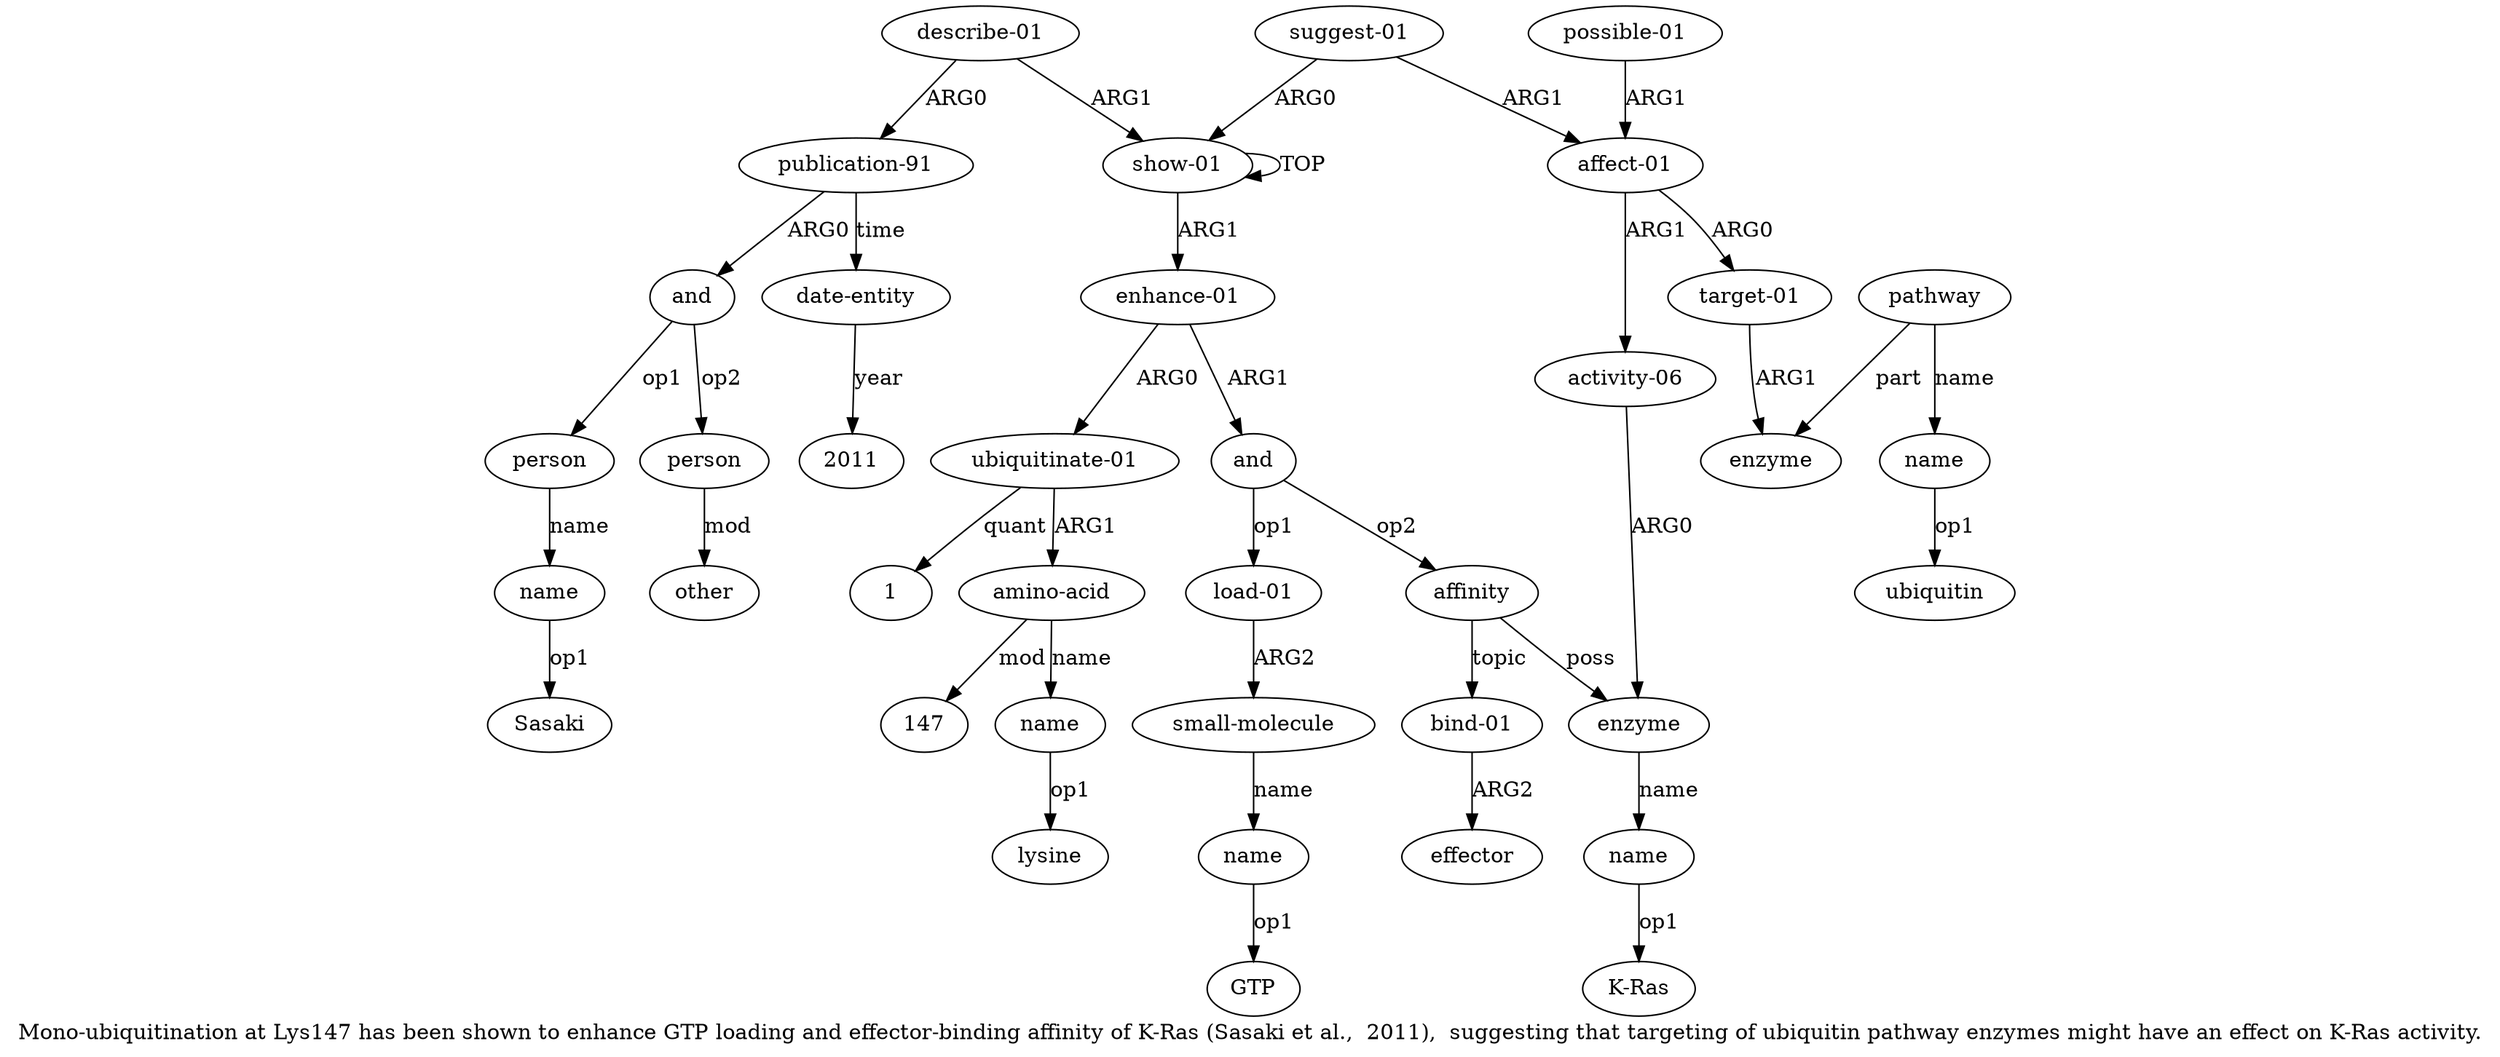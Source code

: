 digraph  {
	graph [label="Mono-ubiquitination at Lys147 has been shown to enhance GTP loading and effector-binding affinity of K-Ras (Sasaki et al.,  2011),  \
suggesting that targeting of ubiquitin pathway enzymes might have an effect on K-Ras activity."];
	node [label="\N"];
	a20	 [color=black,
		gold_ind=20,
		gold_label=other,
		label=other,
		test_ind=20,
		test_label=other];
	a21	 [color=black,
		gold_ind=21,
		gold_label="date-entity",
		label="date-entity",
		test_ind=21,
		test_label="date-entity"];
	"a21 2011"	 [color=black,
		gold_ind=-1,
		gold_label=2011,
		label=2011,
		test_ind=-1,
		test_label=2011];
	a21 -> "a21 2011" [key=0,
	color=black,
	gold_label=year,
	label=year,
	test_label=year];
a22 [color=black,
	gold_ind=22,
	gold_label="suggest-01",
	label="suggest-01",
	test_ind=22,
	test_label="suggest-01"];
a23 [color=black,
	gold_ind=23,
	gold_label="affect-01",
	label="affect-01",
	test_ind=23,
	test_label="affect-01"];
a22 -> a23 [key=0,
color=black,
gold_label=ARG1,
label=ARG1,
test_label=ARG1];
a0 [color=black,
gold_ind=0,
gold_label="show-01",
label="show-01",
test_ind=0,
test_label="show-01"];
a22 -> a0 [key=0,
color=black,
gold_label=ARG0,
label=ARG0,
test_label=ARG0];
a24 [color=black,
gold_ind=24,
gold_label="target-01",
label="target-01",
test_ind=24,
test_label="target-01"];
a23 -> a24 [key=0,
color=black,
gold_label=ARG0,
label=ARG0,
test_label=ARG0];
a28 [color=black,
gold_ind=28,
gold_label="activity-06",
label="activity-06",
test_ind=28,
test_label="activity-06"];
a23 -> a28 [key=0,
color=black,
gold_label=ARG1,
label=ARG1,
test_label=ARG1];
a25 [color=black,
gold_ind=25,
gold_label=enzyme,
label=enzyme,
test_ind=25,
test_label=enzyme];
a24 -> a25 [key=0,
color=black,
gold_label=ARG1,
label=ARG1,
test_label=ARG1];
a26 [color=black,
gold_ind=26,
gold_label=pathway,
label=pathway,
test_ind=26,
test_label=pathway];
a26 -> a25 [key=0,
color=black,
gold_label=part,
label=part,
test_label=part];
a27 [color=black,
gold_ind=27,
gold_label=name,
label=name,
test_ind=27,
test_label=name];
a26 -> a27 [key=0,
color=black,
gold_label=name,
label=name,
test_label=name];
"a27 ubiquitin" [color=black,
gold_ind=-1,
gold_label=ubiquitin,
label=ubiquitin,
test_ind=-1,
test_label=ubiquitin];
a27 -> "a27 ubiquitin" [key=0,
color=black,
gold_label=op1,
label=op1,
test_label=op1];
a10 [color=black,
gold_ind=10,
gold_label=enzyme,
label=enzyme,
test_ind=10,
test_label=enzyme];
a28 -> a10 [key=0,
color=black,
gold_label=ARG0,
label=ARG0,
test_label=ARG0];
a29 [color=black,
gold_ind=29,
gold_label="possible-01",
label="possible-01",
test_ind=29,
test_label="possible-01"];
a29 -> a23 [key=0,
color=black,
gold_label=ARG1,
label=ARG1,
test_label=ARG1];
"a4 lysine" [color=black,
gold_ind=-1,
gold_label=lysine,
label=lysine,
test_ind=-1,
test_label=lysine];
"a8 GTP" [color=black,
gold_ind=-1,
gold_label=GTP,
label=GTP,
test_ind=-1,
test_label=GTP];
"a11 K-Ras" [color=black,
gold_ind=-1,
gold_label="K-Ras",
label="K-Ras",
test_ind=-1,
test_label="K-Ras"];
a15 [color=black,
gold_ind=15,
gold_label="publication-91",
label="publication-91",
test_ind=15,
test_label="publication-91"];
a15 -> a21 [key=0,
color=black,
gold_label=time,
label=time,
test_label=time];
a16 [color=black,
gold_ind=16,
gold_label=and,
label=and,
test_ind=16,
test_label=and];
a15 -> a16 [key=0,
color=black,
gold_label=ARG0,
label=ARG0,
test_label=ARG0];
a14 [color=black,
gold_ind=14,
gold_label="describe-01",
label="describe-01",
test_ind=14,
test_label="describe-01"];
a14 -> a15 [key=0,
color=black,
gold_label=ARG0,
label=ARG0,
test_label=ARG0];
a14 -> a0 [key=0,
color=black,
gold_label=ARG1,
label=ARG1,
test_label=ARG1];
a17 [color=black,
gold_ind=17,
gold_label=person,
label=person,
test_ind=17,
test_label=person];
a18 [color=black,
gold_ind=18,
gold_label=name,
label=name,
test_ind=18,
test_label=name];
a17 -> a18 [key=0,
color=black,
gold_label=name,
label=name,
test_label=name];
a16 -> a17 [key=0,
color=black,
gold_label=op1,
label=op1,
test_label=op1];
a19 [color=black,
gold_ind=19,
gold_label=person,
label=person,
test_ind=19,
test_label=person];
a16 -> a19 [key=0,
color=black,
gold_label=op2,
label=op2,
test_label=op2];
a11 [color=black,
gold_ind=11,
gold_label=name,
label=name,
test_ind=11,
test_label=name];
a11 -> "a11 K-Ras" [key=0,
color=black,
gold_label=op1,
label=op1,
test_label=op1];
a10 -> a11 [key=0,
color=black,
gold_label=name,
label=name,
test_label=name];
a13 [color=black,
gold_ind=13,
gold_label=effector,
label=effector,
test_ind=13,
test_label=effector];
a12 [color=black,
gold_ind=12,
gold_label="bind-01",
label="bind-01",
test_ind=12,
test_label="bind-01"];
a12 -> a13 [key=0,
color=black,
gold_label=ARG2,
label=ARG2,
test_label=ARG2];
"a2 1" [color=black,
gold_ind=-1,
gold_label=1,
label=1,
test_ind=-1,
test_label=1];
a19 -> a20 [key=0,
color=black,
gold_label=mod,
label=mod,
test_label=mod];
"a18 Sasaki" [color=black,
gold_ind=-1,
gold_label=Sasaki,
label=Sasaki,
test_ind=-1,
test_label=Sasaki];
a18 -> "a18 Sasaki" [key=0,
color=black,
gold_label=op1,
label=op1,
test_label=op1];
a1 [color=black,
gold_ind=1,
gold_label="enhance-01",
label="enhance-01",
test_ind=1,
test_label="enhance-01"];
a2 [color=black,
gold_ind=2,
gold_label="ubiquitinate-01",
label="ubiquitinate-01",
test_ind=2,
test_label="ubiquitinate-01"];
a1 -> a2 [key=0,
color=black,
gold_label=ARG0,
label=ARG0,
test_label=ARG0];
a5 [color=black,
gold_ind=5,
gold_label=and,
label=and,
test_ind=5,
test_label=and];
a1 -> a5 [key=0,
color=black,
gold_label=ARG1,
label=ARG1,
test_label=ARG1];
a0 -> a1 [key=0,
color=black,
gold_label=ARG1,
label=ARG1,
test_label=ARG1];
a0 -> a0 [key=0,
color=black,
gold_label=TOP,
label=TOP,
test_label=TOP];
a3 [color=black,
gold_ind=3,
gold_label="amino-acid",
label="amino-acid",
test_ind=3,
test_label="amino-acid"];
a4 [color=black,
gold_ind=4,
gold_label=name,
label=name,
test_ind=4,
test_label=name];
a3 -> a4 [key=0,
color=black,
gold_label=name,
label=name,
test_label=name];
"a3 147" [color=black,
gold_ind=-1,
gold_label=147,
label=147,
test_ind=-1,
test_label=147];
a3 -> "a3 147" [key=0,
color=black,
gold_label=mod,
label=mod,
test_label=mod];
a2 -> "a2 1" [key=0,
color=black,
gold_label=quant,
label=quant,
test_label=quant];
a2 -> a3 [key=0,
color=black,
gold_label=ARG1,
label=ARG1,
test_label=ARG1];
a6 [color=black,
gold_ind=6,
gold_label="load-01",
label="load-01",
test_ind=6,
test_label="load-01"];
a5 -> a6 [key=0,
color=black,
gold_label=op1,
label=op1,
test_label=op1];
a9 [color=black,
gold_ind=9,
gold_label=affinity,
label=affinity,
test_ind=9,
test_label=affinity];
a5 -> a9 [key=0,
color=black,
gold_label=op2,
label=op2,
test_label=op2];
a4 -> "a4 lysine" [key=0,
color=black,
gold_label=op1,
label=op1,
test_label=op1];
a7 [color=black,
gold_ind=7,
gold_label="small-molecule",
label="small-molecule",
test_ind=7,
test_label="small-molecule"];
a8 [color=black,
gold_ind=8,
gold_label=name,
label=name,
test_ind=8,
test_label=name];
a7 -> a8 [key=0,
color=black,
gold_label=name,
label=name,
test_label=name];
a6 -> a7 [key=0,
color=black,
gold_label=ARG2,
label=ARG2,
test_label=ARG2];
a9 -> a10 [key=0,
color=black,
gold_label=poss,
label=poss,
test_label=poss];
a9 -> a12 [key=0,
color=black,
gold_label=topic,
label=topic,
test_label=topic];
a8 -> "a8 GTP" [key=0,
color=black,
gold_label=op1,
label=op1,
test_label=op1];
}
